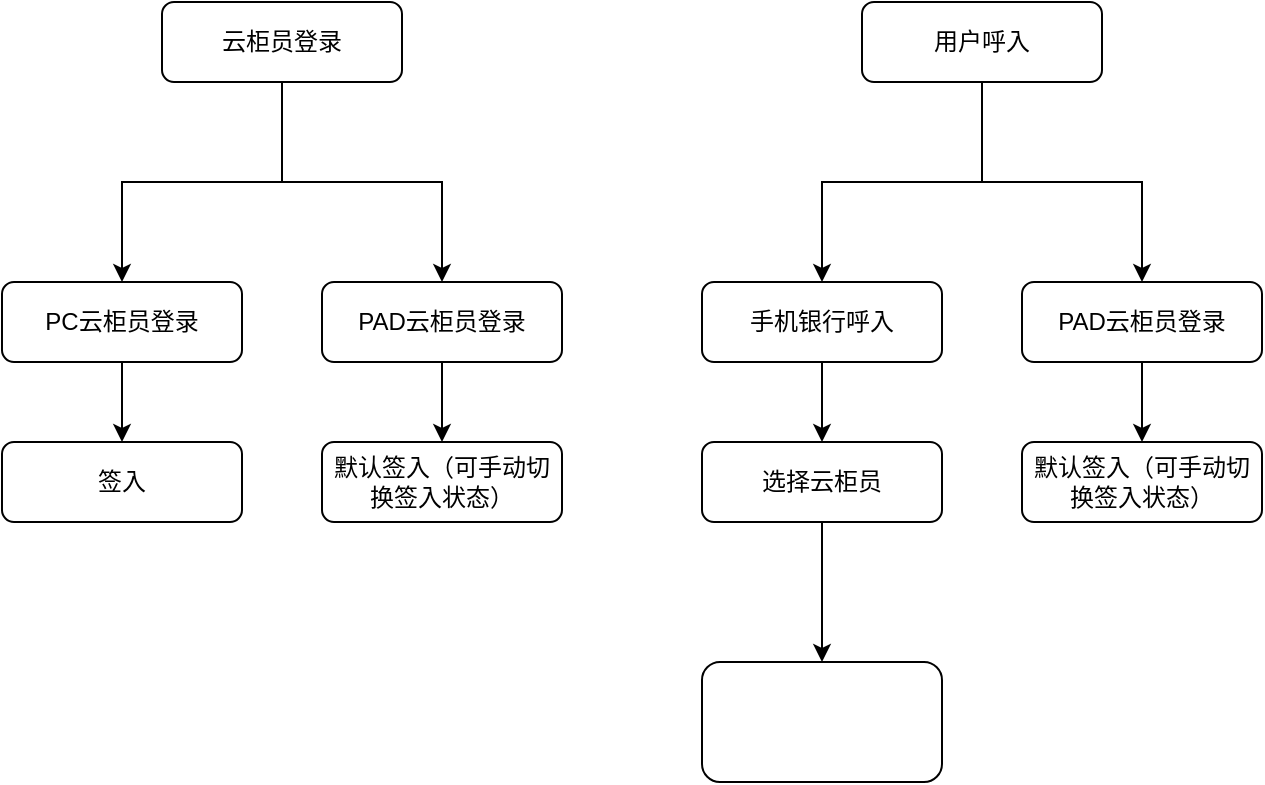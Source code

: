 <mxfile version="24.2.8" type="github">
  <diagram id="C5RBs43oDa-KdzZeNtuy" name="Page-1">
    <mxGraphModel dx="1967" dy="1774" grid="1" gridSize="10" guides="1" tooltips="1" connect="1" arrows="1" fold="1" page="1" pageScale="1" pageWidth="827" pageHeight="1169" math="0" shadow="0">
      <root>
        <mxCell id="WIyWlLk6GJQsqaUBKTNV-0" />
        <mxCell id="WIyWlLk6GJQsqaUBKTNV-1" parent="WIyWlLk6GJQsqaUBKTNV-0" />
        <mxCell id="HxlN1PRi2jvmmC1PD4Mm-4" style="edgeStyle=orthogonalEdgeStyle;rounded=0;orthogonalLoop=1;jettySize=auto;html=1;exitX=0.5;exitY=1;exitDx=0;exitDy=0;entryX=0.5;entryY=0;entryDx=0;entryDy=0;" edge="1" parent="WIyWlLk6GJQsqaUBKTNV-1" source="WIyWlLk6GJQsqaUBKTNV-3" target="HxlN1PRi2jvmmC1PD4Mm-0">
          <mxGeometry relative="1" as="geometry" />
        </mxCell>
        <mxCell id="HxlN1PRi2jvmmC1PD4Mm-5" style="edgeStyle=orthogonalEdgeStyle;rounded=0;orthogonalLoop=1;jettySize=auto;html=1;entryX=0.5;entryY=0;entryDx=0;entryDy=0;" edge="1" parent="WIyWlLk6GJQsqaUBKTNV-1" source="WIyWlLk6GJQsqaUBKTNV-3" target="HxlN1PRi2jvmmC1PD4Mm-1">
          <mxGeometry relative="1" as="geometry" />
        </mxCell>
        <mxCell id="WIyWlLk6GJQsqaUBKTNV-3" value="云柜员登录" style="rounded=1;whiteSpace=wrap;html=1;fontSize=12;glass=0;strokeWidth=1;shadow=0;" parent="WIyWlLk6GJQsqaUBKTNV-1" vertex="1">
          <mxGeometry x="-20" y="-210" width="120" height="40" as="geometry" />
        </mxCell>
        <mxCell id="HxlN1PRi2jvmmC1PD4Mm-6" style="edgeStyle=orthogonalEdgeStyle;rounded=0;orthogonalLoop=1;jettySize=auto;html=1;exitX=0.5;exitY=1;exitDx=0;exitDy=0;entryX=0.5;entryY=0;entryDx=0;entryDy=0;" edge="1" parent="WIyWlLk6GJQsqaUBKTNV-1" source="HxlN1PRi2jvmmC1PD4Mm-0" target="HxlN1PRi2jvmmC1PD4Mm-2">
          <mxGeometry relative="1" as="geometry" />
        </mxCell>
        <mxCell id="HxlN1PRi2jvmmC1PD4Mm-0" value="PC云柜员登录" style="rounded=1;whiteSpace=wrap;html=1;fontSize=12;glass=0;strokeWidth=1;shadow=0;" vertex="1" parent="WIyWlLk6GJQsqaUBKTNV-1">
          <mxGeometry x="-100" y="-70" width="120" height="40" as="geometry" />
        </mxCell>
        <mxCell id="HxlN1PRi2jvmmC1PD4Mm-7" style="edgeStyle=orthogonalEdgeStyle;rounded=0;orthogonalLoop=1;jettySize=auto;html=1;exitX=0.5;exitY=1;exitDx=0;exitDy=0;entryX=0.5;entryY=0;entryDx=0;entryDy=0;" edge="1" parent="WIyWlLk6GJQsqaUBKTNV-1" source="HxlN1PRi2jvmmC1PD4Mm-1" target="HxlN1PRi2jvmmC1PD4Mm-3">
          <mxGeometry relative="1" as="geometry" />
        </mxCell>
        <mxCell id="HxlN1PRi2jvmmC1PD4Mm-1" value="PAD云柜员登录" style="rounded=1;whiteSpace=wrap;html=1;fontSize=12;glass=0;strokeWidth=1;shadow=0;" vertex="1" parent="WIyWlLk6GJQsqaUBKTNV-1">
          <mxGeometry x="60" y="-70" width="120" height="40" as="geometry" />
        </mxCell>
        <mxCell id="HxlN1PRi2jvmmC1PD4Mm-2" value="签入" style="rounded=1;whiteSpace=wrap;html=1;fontSize=12;glass=0;strokeWidth=1;shadow=0;" vertex="1" parent="WIyWlLk6GJQsqaUBKTNV-1">
          <mxGeometry x="-100" y="10" width="120" height="40" as="geometry" />
        </mxCell>
        <mxCell id="HxlN1PRi2jvmmC1PD4Mm-3" value="默认签入（可手动切换签入状态）" style="rounded=1;whiteSpace=wrap;html=1;fontSize=12;glass=0;strokeWidth=1;shadow=0;" vertex="1" parent="WIyWlLk6GJQsqaUBKTNV-1">
          <mxGeometry x="60" y="10" width="120" height="40" as="geometry" />
        </mxCell>
        <mxCell id="HxlN1PRi2jvmmC1PD4Mm-8" style="edgeStyle=orthogonalEdgeStyle;rounded=0;orthogonalLoop=1;jettySize=auto;html=1;exitX=0.5;exitY=1;exitDx=0;exitDy=0;entryX=0.5;entryY=0;entryDx=0;entryDy=0;" edge="1" parent="WIyWlLk6GJQsqaUBKTNV-1" source="HxlN1PRi2jvmmC1PD4Mm-10" target="HxlN1PRi2jvmmC1PD4Mm-12">
          <mxGeometry relative="1" as="geometry" />
        </mxCell>
        <mxCell id="HxlN1PRi2jvmmC1PD4Mm-9" style="edgeStyle=orthogonalEdgeStyle;rounded=0;orthogonalLoop=1;jettySize=auto;html=1;entryX=0.5;entryY=0;entryDx=0;entryDy=0;" edge="1" parent="WIyWlLk6GJQsqaUBKTNV-1" source="HxlN1PRi2jvmmC1PD4Mm-10" target="HxlN1PRi2jvmmC1PD4Mm-14">
          <mxGeometry relative="1" as="geometry" />
        </mxCell>
        <mxCell id="HxlN1PRi2jvmmC1PD4Mm-10" value="用户呼入" style="rounded=1;whiteSpace=wrap;html=1;fontSize=12;glass=0;strokeWidth=1;shadow=0;" vertex="1" parent="WIyWlLk6GJQsqaUBKTNV-1">
          <mxGeometry x="330" y="-210" width="120" height="40" as="geometry" />
        </mxCell>
        <mxCell id="HxlN1PRi2jvmmC1PD4Mm-11" style="edgeStyle=orthogonalEdgeStyle;rounded=0;orthogonalLoop=1;jettySize=auto;html=1;exitX=0.5;exitY=1;exitDx=0;exitDy=0;entryX=0.5;entryY=0;entryDx=0;entryDy=0;" edge="1" parent="WIyWlLk6GJQsqaUBKTNV-1" source="HxlN1PRi2jvmmC1PD4Mm-12" target="HxlN1PRi2jvmmC1PD4Mm-15">
          <mxGeometry relative="1" as="geometry" />
        </mxCell>
        <mxCell id="HxlN1PRi2jvmmC1PD4Mm-12" value="手机银行呼入" style="rounded=1;whiteSpace=wrap;html=1;fontSize=12;glass=0;strokeWidth=1;shadow=0;" vertex="1" parent="WIyWlLk6GJQsqaUBKTNV-1">
          <mxGeometry x="250" y="-70" width="120" height="40" as="geometry" />
        </mxCell>
        <mxCell id="HxlN1PRi2jvmmC1PD4Mm-13" style="edgeStyle=orthogonalEdgeStyle;rounded=0;orthogonalLoop=1;jettySize=auto;html=1;exitX=0.5;exitY=1;exitDx=0;exitDy=0;entryX=0.5;entryY=0;entryDx=0;entryDy=0;" edge="1" parent="WIyWlLk6GJQsqaUBKTNV-1" source="HxlN1PRi2jvmmC1PD4Mm-14" target="HxlN1PRi2jvmmC1PD4Mm-16">
          <mxGeometry relative="1" as="geometry" />
        </mxCell>
        <mxCell id="HxlN1PRi2jvmmC1PD4Mm-14" value="PAD云柜员登录" style="rounded=1;whiteSpace=wrap;html=1;fontSize=12;glass=0;strokeWidth=1;shadow=0;" vertex="1" parent="WIyWlLk6GJQsqaUBKTNV-1">
          <mxGeometry x="410" y="-70" width="120" height="40" as="geometry" />
        </mxCell>
        <mxCell id="HxlN1PRi2jvmmC1PD4Mm-18" value="" style="edgeStyle=orthogonalEdgeStyle;rounded=0;orthogonalLoop=1;jettySize=auto;html=1;" edge="1" parent="WIyWlLk6GJQsqaUBKTNV-1" source="HxlN1PRi2jvmmC1PD4Mm-15" target="HxlN1PRi2jvmmC1PD4Mm-17">
          <mxGeometry relative="1" as="geometry" />
        </mxCell>
        <mxCell id="HxlN1PRi2jvmmC1PD4Mm-15" value="选择云柜员" style="rounded=1;whiteSpace=wrap;html=1;fontSize=12;glass=0;strokeWidth=1;shadow=0;" vertex="1" parent="WIyWlLk6GJQsqaUBKTNV-1">
          <mxGeometry x="250" y="10" width="120" height="40" as="geometry" />
        </mxCell>
        <mxCell id="HxlN1PRi2jvmmC1PD4Mm-16" value="默认签入（可手动切换签入状态）" style="rounded=1;whiteSpace=wrap;html=1;fontSize=12;glass=0;strokeWidth=1;shadow=0;" vertex="1" parent="WIyWlLk6GJQsqaUBKTNV-1">
          <mxGeometry x="410" y="10" width="120" height="40" as="geometry" />
        </mxCell>
        <mxCell id="HxlN1PRi2jvmmC1PD4Mm-17" value="" style="whiteSpace=wrap;html=1;rounded=1;glass=0;strokeWidth=1;shadow=0;" vertex="1" parent="WIyWlLk6GJQsqaUBKTNV-1">
          <mxGeometry x="250" y="120" width="120" height="60" as="geometry" />
        </mxCell>
      </root>
    </mxGraphModel>
  </diagram>
</mxfile>

